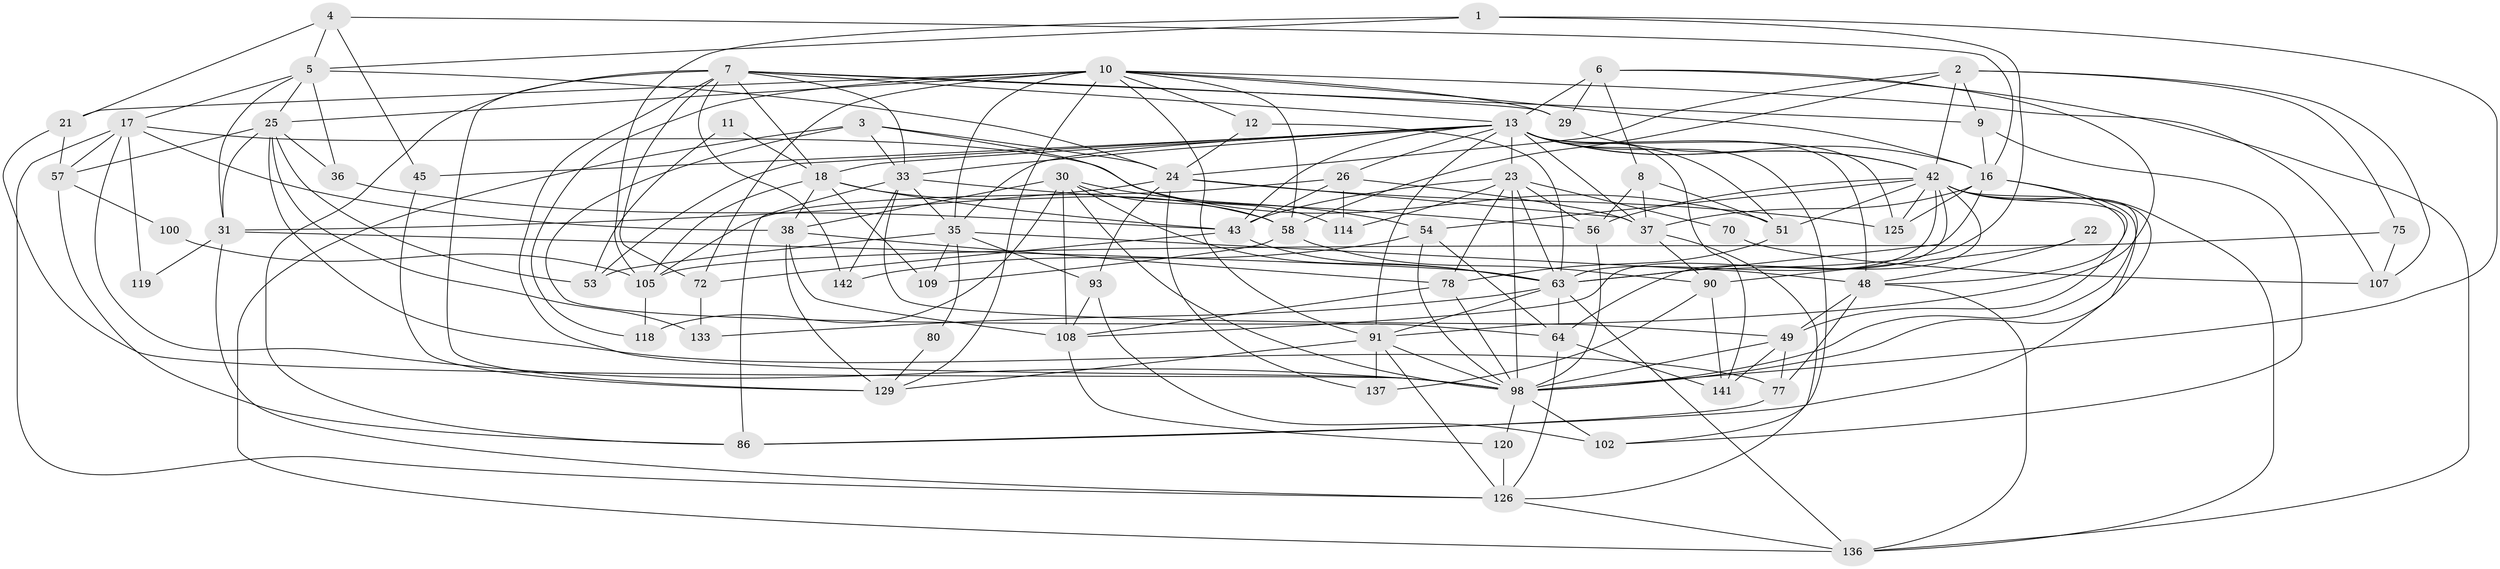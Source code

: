 // original degree distribution, {4: 0.3724137931034483, 3: 0.23448275862068965, 6: 0.09655172413793103, 2: 0.10344827586206896, 7: 0.027586206896551724, 5: 0.16551724137931034}
// Generated by graph-tools (version 1.1) at 2025/15/03/09/25 04:15:04]
// undirected, 72 vertices, 204 edges
graph export_dot {
graph [start="1"]
  node [color=gray90,style=filled];
  1;
  2 [super="+74"];
  3 [super="+140"];
  4;
  5 [super="+15"];
  6;
  7 [super="+88+127"];
  8 [super="+95"];
  9;
  10 [super="+20+87"];
  11;
  12;
  13 [super="+81+79+14+50+32"];
  16 [super="+106+110+28"];
  17 [super="+68+85"];
  18 [super="+34"];
  21 [super="+47+27"];
  22;
  23 [super="+40"];
  24 [super="+121+123"];
  25 [super="+83+122"];
  26 [super="+52"];
  29;
  30 [super="+39+117"];
  31 [super="+67+59"];
  33 [super="+60+46"];
  35 [super="+41"];
  36;
  37 [super="+44"];
  38 [super="+76"];
  42 [super="+65+61+62"];
  43 [super="+96"];
  45;
  48 [super="+89"];
  49 [super="+111"];
  51 [super="+71"];
  53 [super="+84"];
  54;
  56 [super="+115"];
  57;
  58 [super="+73"];
  63 [super="+134+97+144"];
  64 [super="+128+138"];
  70;
  72;
  75;
  77;
  78 [super="+82"];
  80;
  86 [super="+92"];
  90 [super="+94"];
  91 [super="+116"];
  93;
  98 [super="+101+99+113"];
  100;
  102;
  105;
  107;
  108 [super="+112"];
  109;
  114;
  118;
  119;
  120;
  125;
  126 [super="+139"];
  129 [super="+132"];
  133;
  136;
  137;
  141;
  142;
  1 -- 5;
  1 -- 105;
  1 -- 63;
  1 -- 98;
  2 -- 107;
  2 -- 42;
  2 -- 24;
  2 -- 9;
  2 -- 58;
  2 -- 75;
  3 -- 33;
  3 -- 64;
  3 -- 24;
  3 -- 114;
  3 -- 136;
  4 -- 45;
  4 -- 21;
  4 -- 16;
  4 -- 5;
  5 -- 24;
  5 -- 17;
  5 -- 36;
  5 -- 25;
  5 -- 31;
  6 -- 29;
  6 -- 136;
  6 -- 8;
  6 -- 91;
  6 -- 13 [weight=2];
  7 -- 29;
  7 -- 33;
  7 -- 142;
  7 -- 86;
  7 -- 98;
  7 -- 129;
  7 -- 18;
  7 -- 72;
  7 -- 9;
  7 -- 13;
  8 -- 37;
  8 -- 51;
  8 -- 56;
  9 -- 102;
  9 -- 16;
  10 -- 29;
  10 -- 58;
  10 -- 16;
  10 -- 35;
  10 -- 21;
  10 -- 118;
  10 -- 129;
  10 -- 72;
  10 -- 25;
  10 -- 91;
  10 -- 12;
  10 -- 107;
  11 -- 53;
  11 -- 18;
  12 -- 63;
  12 -- 24;
  13 -- 53;
  13 -- 42 [weight=2];
  13 -- 23;
  13 -- 91;
  13 -- 33;
  13 -- 35;
  13 -- 37;
  13 -- 102;
  13 -- 43;
  13 -- 141;
  13 -- 16;
  13 -- 51 [weight=2];
  13 -- 26;
  13 -- 125;
  13 -- 18;
  13 -- 45;
  13 -- 48;
  16 -- 37 [weight=2];
  16 -- 125;
  16 -- 48;
  16 -- 63;
  16 -- 98;
  17 -- 51;
  17 -- 38;
  17 -- 119;
  17 -- 126;
  17 -- 57;
  17 -- 98;
  18 -- 105;
  18 -- 109;
  18 -- 38;
  18 -- 58;
  18 -- 43;
  21 -- 57;
  21 -- 98;
  22 -- 48;
  22 -- 90;
  23 -- 114;
  23 -- 70;
  23 -- 43;
  23 -- 98;
  23 -- 63;
  23 -- 78;
  23 -- 56;
  24 -- 125;
  24 -- 37;
  24 -- 137;
  24 -- 93;
  24 -- 31;
  25 -- 133;
  25 -- 31;
  25 -- 36;
  25 -- 77;
  25 -- 57;
  25 -- 53;
  26 -- 105;
  26 -- 114;
  26 -- 37;
  26 -- 43;
  29 -- 42;
  30 -- 118;
  30 -- 54;
  30 -- 58;
  30 -- 108;
  30 -- 38;
  30 -- 98;
  30 -- 63;
  31 -- 119;
  31 -- 63;
  31 -- 126;
  33 -- 35;
  33 -- 142;
  33 -- 49;
  33 -- 86;
  33 -- 56;
  35 -- 53;
  35 -- 80;
  35 -- 48;
  35 -- 93;
  35 -- 109;
  36 -- 43;
  37 -- 90;
  37 -- 126;
  38 -- 108 [weight=2];
  38 -- 129;
  38 -- 78;
  42 -- 136;
  42 -- 51;
  42 -- 86;
  42 -- 125;
  42 -- 64 [weight=2];
  42 -- 98;
  42 -- 108;
  42 -- 49;
  42 -- 54;
  42 -- 63;
  42 -- 56;
  43 -- 63;
  43 -- 72;
  45 -- 129;
  48 -- 77;
  48 -- 49;
  48 -- 136;
  49 -- 141;
  49 -- 77;
  49 -- 98 [weight=2];
  51 -- 78;
  54 -- 142;
  54 -- 64;
  54 -- 98;
  56 -- 98 [weight=3];
  57 -- 100;
  57 -- 86;
  58 -- 109;
  58 -- 90;
  63 -- 136;
  63 -- 91;
  63 -- 133;
  63 -- 64;
  64 -- 141;
  64 -- 126;
  70 -- 107;
  72 -- 133;
  75 -- 105;
  75 -- 107;
  77 -- 86;
  78 -- 98;
  78 -- 108;
  80 -- 129;
  90 -- 137;
  90 -- 141;
  91 -- 137;
  91 -- 98;
  91 -- 129;
  91 -- 126;
  93 -- 102;
  93 -- 108;
  98 -- 120;
  98 -- 102;
  100 -- 105;
  105 -- 118;
  108 -- 120;
  120 -- 126;
  126 -- 136;
}
